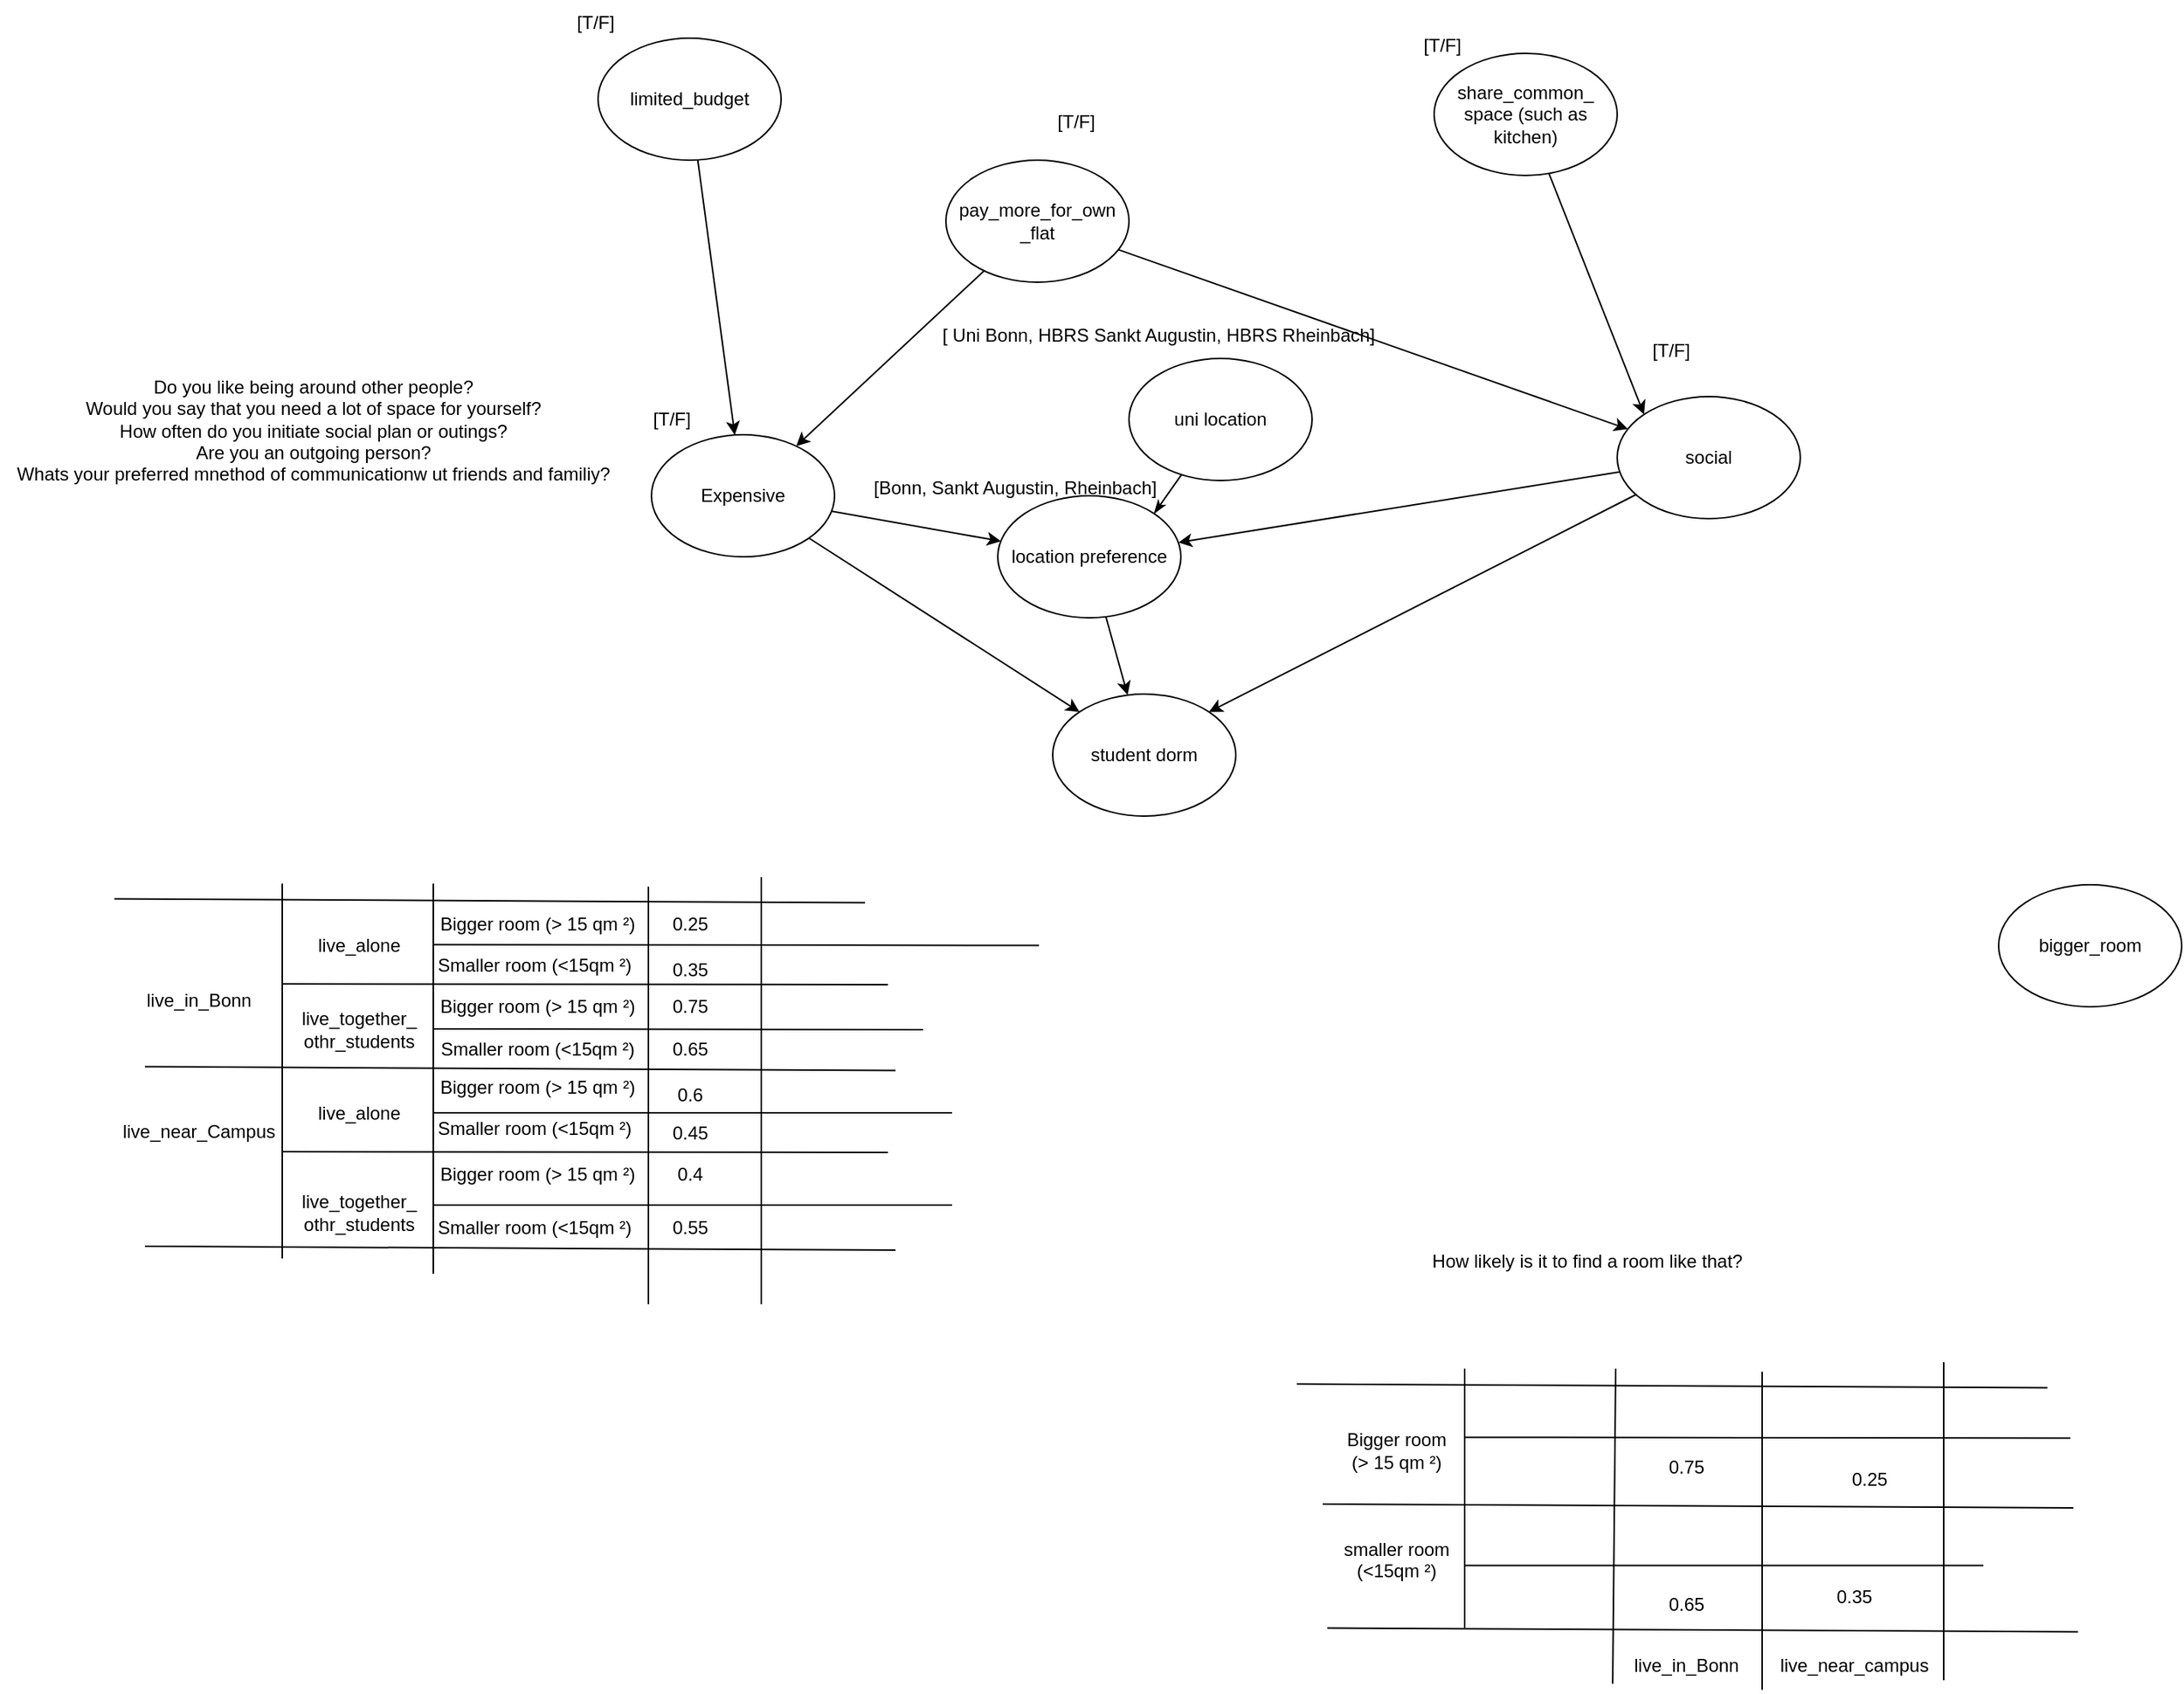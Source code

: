 <mxfile>
    <diagram id="ebjFQ3Yt5vL26mvpQOZ1" name="Seite-1">
        <mxGraphModel dx="1992" dy="1860" grid="1" gridSize="10" guides="1" tooltips="1" connect="1" arrows="1" fold="1" page="1" pageScale="1" pageWidth="827" pageHeight="1169" math="0" shadow="0">
            <root>
                <mxCell id="0"/>
                <mxCell id="1" parent="0"/>
                <mxCell id="33" style="edgeStyle=none;html=1;endArrow=none;endFill=0;startArrow=classicThin;startFill=1;exitX=1;exitY=0;exitDx=0;exitDy=0;" parent="1" source="9" target="32" edge="1">
                    <mxGeometry relative="1" as="geometry">
                        <mxPoint x="140" y="-114" as="sourcePoint"/>
                    </mxGeometry>
                </mxCell>
                <mxCell id="fqF_AGwBsZ2UhqrbTYR0-15" value="student dorm" style="ellipse;whiteSpace=wrap;html=1;" parent="1" vertex="1">
                    <mxGeometry x="60" y="-10" width="120" height="80" as="geometry"/>
                </mxCell>
                <mxCell id="131" style="edgeStyle=none;html=1;startArrow=none;startFill=0;endArrow=classic;endFill=1;" edge="1" parent="1" source="9" target="fqF_AGwBsZ2UhqrbTYR0-15">
                    <mxGeometry relative="1" as="geometry"/>
                </mxCell>
                <mxCell id="9" value="location preference" style="ellipse;whiteSpace=wrap;html=1;" parent="1" vertex="1">
                    <mxGeometry x="24" y="-140" width="120" height="80" as="geometry"/>
                </mxCell>
                <mxCell id="11" value="Bigger room &lt;br&gt;(&amp;gt; 15 qm ²)&lt;br&gt;&lt;br&gt;&lt;br&gt;&lt;br&gt;smaller room &lt;br&gt;(&amp;lt;15qm ²)" style="text;html=1;align=center;verticalAlign=middle;resizable=0;points=[];autosize=1;strokeColor=none;fillColor=none;" parent="1" vertex="1">
                    <mxGeometry x="240" y="467.24" width="90" height="110" as="geometry"/>
                </mxCell>
                <mxCell id="16" value="" style="endArrow=none;html=1;" parent="1" edge="1">
                    <mxGeometry width="50" height="50" relative="1" as="geometry">
                        <mxPoint x="330" y="602.24" as="sourcePoint"/>
                        <mxPoint x="330" y="432.24" as="targetPoint"/>
                    </mxGeometry>
                </mxCell>
                <mxCell id="17" value="" style="endArrow=none;html=1;exitX=-0.033;exitY=0.883;exitDx=0;exitDy=0;exitPerimeter=0;" parent="1" source="23" edge="1">
                    <mxGeometry width="50" height="50" relative="1" as="geometry">
                        <mxPoint x="429" y="602.24" as="sourcePoint"/>
                        <mxPoint x="429" y="432.24" as="targetPoint"/>
                    </mxGeometry>
                </mxCell>
                <mxCell id="18" value="" style="endArrow=none;html=1;entryX=1.022;entryY=-0.005;entryDx=0;entryDy=0;entryPerimeter=0;" parent="1" edge="1">
                    <mxGeometry width="50" height="50" relative="1" as="geometry">
                        <mxPoint x="727.02" y="477.74" as="sourcePoint"/>
                        <mxPoint x="330" y="477.24" as="targetPoint"/>
                    </mxGeometry>
                </mxCell>
                <mxCell id="19" value="" style="endArrow=none;html=1;entryX=-0.022;entryY=-0.025;entryDx=0;entryDy=0;entryPerimeter=0;" parent="1" edge="1">
                    <mxGeometry width="50" height="50" relative="1" as="geometry">
                        <mxPoint x="728.98" y="523.49" as="sourcePoint"/>
                        <mxPoint x="237" y="520.99" as="targetPoint"/>
                    </mxGeometry>
                </mxCell>
                <mxCell id="20" value="" style="endArrow=none;html=1;entryX=-0.022;entryY=-0.025;entryDx=0;entryDy=0;entryPerimeter=0;" parent="1" edge="1">
                    <mxGeometry width="50" height="50" relative="1" as="geometry">
                        <mxPoint x="731.98" y="604.74" as="sourcePoint"/>
                        <mxPoint x="240" y="602.24" as="targetPoint"/>
                    </mxGeometry>
                </mxCell>
                <mxCell id="21" value="" style="endArrow=none;html=1;" parent="1" edge="1">
                    <mxGeometry width="50" height="50" relative="1" as="geometry">
                        <mxPoint x="670" y="561.24" as="sourcePoint"/>
                        <mxPoint x="330" y="561.24" as="targetPoint"/>
                    </mxGeometry>
                </mxCell>
                <mxCell id="22" value="" style="endArrow=none;html=1;entryX=-0.022;entryY=-0.025;entryDx=0;entryDy=0;entryPerimeter=0;" parent="1" edge="1">
                    <mxGeometry width="50" height="50" relative="1" as="geometry">
                        <mxPoint x="711.98" y="444.74" as="sourcePoint"/>
                        <mxPoint x="220" y="442.24" as="targetPoint"/>
                    </mxGeometry>
                </mxCell>
                <mxCell id="23" value="live_in_Bonn" style="text;html=1;align=center;verticalAlign=middle;resizable=0;points=[];autosize=1;strokeColor=none;fillColor=none;" parent="1" vertex="1">
                    <mxGeometry x="430" y="612.24" width="90" height="30" as="geometry"/>
                </mxCell>
                <mxCell id="24" value="live_near_campus" style="text;html=1;align=center;verticalAlign=middle;resizable=0;points=[];autosize=1;strokeColor=none;fillColor=none;" parent="1" vertex="1">
                    <mxGeometry x="525" y="612.24" width="120" height="30" as="geometry"/>
                </mxCell>
                <mxCell id="25" value="" style="endArrow=none;html=1;exitX=0;exitY=1.017;exitDx=0;exitDy=0;exitPerimeter=0;" parent="1" source="24" edge="1">
                    <mxGeometry width="50" height="50" relative="1" as="geometry">
                        <mxPoint x="525" y="604.24" as="sourcePoint"/>
                        <mxPoint x="525" y="434.24" as="targetPoint"/>
                    </mxGeometry>
                </mxCell>
                <mxCell id="26" value="" style="endArrow=none;html=1;exitX=0;exitY=1.017;exitDx=0;exitDy=0;exitPerimeter=0;" parent="1" edge="1">
                    <mxGeometry width="50" height="50" relative="1" as="geometry">
                        <mxPoint x="644" y="636.49" as="sourcePoint"/>
                        <mxPoint x="644" y="427.98" as="targetPoint"/>
                    </mxGeometry>
                </mxCell>
                <mxCell id="31" value="0.65" style="text;html=1;align=center;verticalAlign=middle;resizable=0;points=[];autosize=1;strokeColor=none;fillColor=none;" parent="1" vertex="1">
                    <mxGeometry x="450" y="572.24" width="50" height="30" as="geometry"/>
                </mxCell>
                <mxCell id="32" value="uni location" style="ellipse;whiteSpace=wrap;html=1;" parent="1" vertex="1">
                    <mxGeometry x="110" y="-230" width="120" height="80" as="geometry"/>
                </mxCell>
                <mxCell id="36" value="0.35" style="text;html=1;align=center;verticalAlign=middle;resizable=0;points=[];autosize=1;strokeColor=none;fillColor=none;" parent="1" vertex="1">
                    <mxGeometry x="560" y="567.24" width="50" height="30" as="geometry"/>
                </mxCell>
                <mxCell id="38" value="0.75" style="text;html=1;align=center;verticalAlign=middle;resizable=0;points=[];autosize=1;strokeColor=none;fillColor=none;" parent="1" vertex="1">
                    <mxGeometry x="450" y="482.24" width="50" height="30" as="geometry"/>
                </mxCell>
                <mxCell id="43" value="How likely is it to find a room like that?" style="text;html=1;align=center;verticalAlign=middle;resizable=0;points=[];autosize=1;strokeColor=none;fillColor=none;" parent="1" vertex="1">
                    <mxGeometry x="295" y="347.24" width="230" height="30" as="geometry"/>
                </mxCell>
                <mxCell id="68" value="live_in_Bonn&lt;br&gt;&lt;br&gt;&lt;br&gt;&lt;br&gt;&lt;br&gt;&lt;br&gt;live_near_Campus" style="text;html=1;align=center;verticalAlign=middle;resizable=0;points=[];autosize=1;strokeColor=none;fillColor=none;" parent="1" vertex="1">
                    <mxGeometry x="-560" y="179.26" width="120" height="110" as="geometry"/>
                </mxCell>
                <mxCell id="69" value="live_alone" style="text;html=1;align=center;verticalAlign=middle;resizable=0;points=[];autosize=1;strokeColor=none;fillColor=none;" parent="1" vertex="1">
                    <mxGeometry x="-435" y="140" width="80" height="30" as="geometry"/>
                </mxCell>
                <mxCell id="70" value="live_alone" style="text;html=1;align=center;verticalAlign=middle;resizable=0;points=[];autosize=1;strokeColor=none;fillColor=none;" parent="1" vertex="1">
                    <mxGeometry x="-435" y="250" width="80" height="30" as="geometry"/>
                </mxCell>
                <mxCell id="71" value="live_together_&lt;br&gt;othr_students" style="text;html=1;align=center;verticalAlign=middle;resizable=0;points=[];autosize=1;strokeColor=none;fillColor=none;" parent="1" vertex="1">
                    <mxGeometry x="-445" y="190" width="100" height="40" as="geometry"/>
                </mxCell>
                <mxCell id="72" value="live_together_&lt;br&gt;othr_students" style="text;html=1;align=center;verticalAlign=middle;resizable=0;points=[];autosize=1;strokeColor=none;fillColor=none;" parent="1" vertex="1">
                    <mxGeometry x="-445" y="310" width="100" height="40" as="geometry"/>
                </mxCell>
                <mxCell id="73" value="" style="endArrow=none;html=1;" parent="1" edge="1">
                    <mxGeometry width="50" height="50" relative="1" as="geometry">
                        <mxPoint x="-445" y="360" as="sourcePoint"/>
                        <mxPoint x="-445" y="114.26" as="targetPoint"/>
                    </mxGeometry>
                </mxCell>
                <mxCell id="74" value="" style="endArrow=none;html=1;" parent="1" edge="1">
                    <mxGeometry width="50" height="50" relative="1" as="geometry">
                        <mxPoint x="-346" y="370" as="sourcePoint"/>
                        <mxPoint x="-346" y="114.26" as="targetPoint"/>
                    </mxGeometry>
                </mxCell>
                <mxCell id="75" value="" style="endArrow=none;html=1;entryX=1.022;entryY=-0.005;entryDx=0;entryDy=0;entryPerimeter=0;" parent="1" edge="1">
                    <mxGeometry width="50" height="50" relative="1" as="geometry">
                        <mxPoint x="-47.98" y="180.5" as="sourcePoint"/>
                        <mxPoint x="-445" y="180" as="targetPoint"/>
                    </mxGeometry>
                </mxCell>
                <mxCell id="76" value="" style="endArrow=none;html=1;entryX=-0.022;entryY=-0.025;entryDx=0;entryDy=0;entryPerimeter=0;" parent="1" edge="1">
                    <mxGeometry width="50" height="50" relative="1" as="geometry">
                        <mxPoint x="-43.02" y="236.76" as="sourcePoint"/>
                        <mxPoint x="-535" y="234.26" as="targetPoint"/>
                    </mxGeometry>
                </mxCell>
                <mxCell id="77" value="" style="endArrow=none;html=1;entryX=-0.022;entryY=-0.025;entryDx=0;entryDy=0;entryPerimeter=0;" parent="1" edge="1">
                    <mxGeometry width="50" height="50" relative="1" as="geometry">
                        <mxPoint x="-43.02" y="354.5" as="sourcePoint"/>
                        <mxPoint x="-535" y="352" as="targetPoint"/>
                    </mxGeometry>
                </mxCell>
                <mxCell id="78" value="" style="endArrow=none;html=1;startArrow=none;" parent="1" edge="1">
                    <mxGeometry width="50" height="50" relative="1" as="geometry">
                        <mxPoint x="-25" y="210" as="sourcePoint"/>
                        <mxPoint x="-346" y="209.5" as="targetPoint"/>
                    </mxGeometry>
                </mxCell>
                <mxCell id="79" value="" style="endArrow=none;html=1;entryX=-0.022;entryY=-0.025;entryDx=0;entryDy=0;entryPerimeter=0;" parent="1" edge="1">
                    <mxGeometry width="50" height="50" relative="1" as="geometry">
                        <mxPoint x="-63.02" y="126.76" as="sourcePoint"/>
                        <mxPoint x="-555" y="124.26" as="targetPoint"/>
                    </mxGeometry>
                </mxCell>
                <mxCell id="82" value="" style="endArrow=none;html=1;" parent="1" edge="1">
                    <mxGeometry width="50" height="50" relative="1" as="geometry">
                        <mxPoint x="-205" y="390" as="sourcePoint"/>
                        <mxPoint x="-205" y="116.26" as="targetPoint"/>
                    </mxGeometry>
                </mxCell>
                <mxCell id="83" value="" style="endArrow=none;html=1;" parent="1" edge="1">
                    <mxGeometry width="50" height="50" relative="1" as="geometry">
                        <mxPoint x="-131" y="390" as="sourcePoint"/>
                        <mxPoint x="-131" y="110.0" as="targetPoint"/>
                    </mxGeometry>
                </mxCell>
                <mxCell id="92" value="" style="endArrow=none;html=1;entryX=1.022;entryY=-0.005;entryDx=0;entryDy=0;entryPerimeter=0;" parent="1" edge="1">
                    <mxGeometry width="50" height="50" relative="1" as="geometry">
                        <mxPoint x="51.02" y="154.76" as="sourcePoint"/>
                        <mxPoint x="-346" y="154.26" as="targetPoint"/>
                    </mxGeometry>
                </mxCell>
                <mxCell id="93" value="" style="endArrow=none;html=1;entryX=1.022;entryY=-0.005;entryDx=0;entryDy=0;entryPerimeter=0;" parent="1" edge="1">
                    <mxGeometry width="50" height="50" relative="1" as="geometry">
                        <mxPoint x="-47.98" y="290.5" as="sourcePoint"/>
                        <mxPoint x="-445" y="290" as="targetPoint"/>
                    </mxGeometry>
                </mxCell>
                <mxCell id="97" value="Bigger room (&amp;gt; 15 qm ²)" style="text;html=1;align=center;verticalAlign=middle;resizable=0;points=[];autosize=1;strokeColor=none;fillColor=none;" parent="1" vertex="1">
                    <mxGeometry x="-353" y="180" width="150" height="30" as="geometry"/>
                </mxCell>
                <mxCell id="96" value="Bigger room (&amp;gt; 15 qm ²)" style="text;html=1;align=center;verticalAlign=middle;resizable=0;points=[];autosize=1;strokeColor=none;fillColor=none;" parent="1" vertex="1">
                    <mxGeometry x="-353" y="126.26" width="150" height="30" as="geometry"/>
                </mxCell>
                <mxCell id="98" value="Bigger room (&amp;gt; 15 qm ²)" style="text;html=1;align=center;verticalAlign=middle;resizable=0;points=[];autosize=1;strokeColor=none;fillColor=none;" parent="1" vertex="1">
                    <mxGeometry x="-353" y="233" width="150" height="30" as="geometry"/>
                </mxCell>
                <mxCell id="99" value="Bigger room (&amp;gt; 15 qm ²)" style="text;html=1;align=center;verticalAlign=middle;resizable=0;points=[];autosize=1;strokeColor=none;fillColor=none;" parent="1" vertex="1">
                    <mxGeometry x="-353" y="290" width="150" height="30" as="geometry"/>
                </mxCell>
                <mxCell id="100" value="" style="endArrow=none;html=1;" parent="1" edge="1">
                    <mxGeometry width="50" height="50" relative="1" as="geometry">
                        <mxPoint x="-6" y="264.5" as="sourcePoint"/>
                        <mxPoint x="-346" y="264.5" as="targetPoint"/>
                    </mxGeometry>
                </mxCell>
                <mxCell id="101" value="" style="endArrow=none;html=1;" parent="1" edge="1">
                    <mxGeometry width="50" height="50" relative="1" as="geometry">
                        <mxPoint x="-6" y="325" as="sourcePoint"/>
                        <mxPoint x="-346" y="325" as="targetPoint"/>
                    </mxGeometry>
                </mxCell>
                <mxCell id="102" value="Smaller room (&amp;lt;15qm ²)" style="text;html=1;align=center;verticalAlign=middle;resizable=0;points=[];autosize=1;strokeColor=none;fillColor=none;" parent="1" vertex="1">
                    <mxGeometry x="-355" y="153.26" width="150" height="30" as="geometry"/>
                </mxCell>
                <mxCell id="103" value="Smaller room (&amp;lt;15qm ²)" style="text;html=1;align=center;verticalAlign=middle;resizable=0;points=[];autosize=1;strokeColor=none;fillColor=none;" parent="1" vertex="1">
                    <mxGeometry x="-353" y="208" width="150" height="30" as="geometry"/>
                </mxCell>
                <mxCell id="105" value="Smaller room (&amp;lt;15qm ²)" style="text;html=1;align=center;verticalAlign=middle;resizable=0;points=[];autosize=1;strokeColor=none;fillColor=none;" parent="1" vertex="1">
                    <mxGeometry x="-355" y="260" width="150" height="30" as="geometry"/>
                </mxCell>
                <mxCell id="106" value="Smaller room (&amp;lt;15qm ²)" style="text;html=1;align=center;verticalAlign=middle;resizable=0;points=[];autosize=1;strokeColor=none;fillColor=none;" parent="1" vertex="1">
                    <mxGeometry x="-355" y="325" width="150" height="30" as="geometry"/>
                </mxCell>
                <mxCell id="108" value="0.25" style="text;html=1;align=center;verticalAlign=middle;resizable=0;points=[];autosize=1;strokeColor=none;fillColor=none;" parent="1" vertex="1">
                    <mxGeometry x="-203" y="126.26" width="50" height="30" as="geometry"/>
                </mxCell>
                <mxCell id="109" value="0.75" style="text;html=1;align=center;verticalAlign=middle;resizable=0;points=[];autosize=1;strokeColor=none;fillColor=none;" parent="1" vertex="1">
                    <mxGeometry x="-203" y="180" width="50" height="30" as="geometry"/>
                </mxCell>
                <mxCell id="110" value="0.35" style="text;html=1;align=center;verticalAlign=middle;resizable=0;points=[];autosize=1;strokeColor=none;fillColor=none;" parent="1" vertex="1">
                    <mxGeometry x="-203" y="156.26" width="50" height="30" as="geometry"/>
                </mxCell>
                <mxCell id="111" value="0.65" style="text;html=1;align=center;verticalAlign=middle;resizable=0;points=[];autosize=1;strokeColor=none;fillColor=none;" parent="1" vertex="1">
                    <mxGeometry x="-203" y="208" width="50" height="30" as="geometry"/>
                </mxCell>
                <mxCell id="112" value="0.6" style="text;html=1;align=center;verticalAlign=middle;resizable=0;points=[];autosize=1;strokeColor=none;fillColor=none;" parent="1" vertex="1">
                    <mxGeometry x="-198" y="238" width="40" height="30" as="geometry"/>
                </mxCell>
                <mxCell id="113" value="0.45" style="text;html=1;align=center;verticalAlign=middle;resizable=0;points=[];autosize=1;strokeColor=none;fillColor=none;" parent="1" vertex="1">
                    <mxGeometry x="-203" y="263" width="50" height="30" as="geometry"/>
                </mxCell>
                <mxCell id="114" value="0.4" style="text;html=1;align=center;verticalAlign=middle;resizable=0;points=[];autosize=1;strokeColor=none;fillColor=none;" parent="1" vertex="1">
                    <mxGeometry x="-198" y="290" width="40" height="30" as="geometry"/>
                </mxCell>
                <mxCell id="115" value="0.55" style="text;html=1;align=center;verticalAlign=middle;resizable=0;points=[];autosize=1;strokeColor=none;fillColor=none;" parent="1" vertex="1">
                    <mxGeometry x="-203" y="325" width="50" height="30" as="geometry"/>
                </mxCell>
                <mxCell id="117" style="edgeStyle=none;html=1;" edge="1" parent="1" source="116" target="9">
                    <mxGeometry relative="1" as="geometry"/>
                </mxCell>
                <mxCell id="132" style="edgeStyle=none;html=1;entryX=0;entryY=0;entryDx=0;entryDy=0;startArrow=none;startFill=0;endArrow=classic;endFill=1;" edge="1" parent="1" source="116" target="fqF_AGwBsZ2UhqrbTYR0-15">
                    <mxGeometry relative="1" as="geometry"/>
                </mxCell>
                <mxCell id="116" value="Expensive" style="ellipse;whiteSpace=wrap;html=1;" vertex="1" parent="1">
                    <mxGeometry x="-203" y="-180" width="120" height="80" as="geometry"/>
                </mxCell>
                <mxCell id="118" value="&lt;br&gt;Do you like being around other people?&lt;br&gt;Would you say that you need a lot of space for yourself?&lt;br&gt;How often do you initiate social plan or outings?&lt;br&gt;Are you an outgoing person?&lt;br&gt;Whats your preferred mnethod of communicationw ut friends and familiy?&lt;br&gt;" style="text;html=1;align=center;verticalAlign=middle;resizable=0;points=[];autosize=1;strokeColor=none;fillColor=none;" vertex="1" parent="1">
                    <mxGeometry x="-630" y="-240" width="410" height="100" as="geometry"/>
                </mxCell>
                <mxCell id="119" value="0.25" style="text;html=1;align=center;verticalAlign=middle;resizable=0;points=[];autosize=1;strokeColor=none;fillColor=none;" vertex="1" parent="1">
                    <mxGeometry x="570" y="490" width="50" height="30" as="geometry"/>
                </mxCell>
                <mxCell id="127" value="bigger_room" style="ellipse;whiteSpace=wrap;html=1;" vertex="1" parent="1">
                    <mxGeometry x="680" y="115" width="120" height="80" as="geometry"/>
                </mxCell>
                <mxCell id="129" style="edgeStyle=none;html=1;startArrow=none;startFill=0;endArrow=classic;endFill=1;" edge="1" parent="1" source="128" target="9">
                    <mxGeometry relative="1" as="geometry"/>
                </mxCell>
                <mxCell id="130" style="edgeStyle=none;html=1;entryX=1;entryY=0;entryDx=0;entryDy=0;startArrow=none;startFill=0;endArrow=classic;endFill=1;" edge="1" parent="1" source="128" target="fqF_AGwBsZ2UhqrbTYR0-15">
                    <mxGeometry relative="1" as="geometry"/>
                </mxCell>
                <mxCell id="128" value="social" style="ellipse;whiteSpace=wrap;html=1;" vertex="1" parent="1">
                    <mxGeometry x="430" y="-205" width="120" height="80" as="geometry"/>
                </mxCell>
                <mxCell id="139" style="edgeStyle=none;html=1;startArrow=none;startFill=0;endArrow=classic;endFill=1;" edge="1" parent="1" source="133" target="116">
                    <mxGeometry relative="1" as="geometry"/>
                </mxCell>
                <mxCell id="133" value="limited_budget" style="ellipse;whiteSpace=wrap;html=1;" vertex="1" parent="1">
                    <mxGeometry x="-238" y="-440" width="120" height="80" as="geometry"/>
                </mxCell>
                <mxCell id="136" style="edgeStyle=none;html=1;startArrow=none;startFill=0;endArrow=classic;endFill=1;" edge="1" parent="1" source="134" target="116">
                    <mxGeometry relative="1" as="geometry"/>
                </mxCell>
                <mxCell id="138" style="edgeStyle=none;html=1;startArrow=none;startFill=0;endArrow=classic;endFill=1;" edge="1" parent="1" source="134" target="128">
                    <mxGeometry relative="1" as="geometry"/>
                </mxCell>
                <mxCell id="134" value="pay_more_for_own&lt;br&gt;_flat" style="ellipse;whiteSpace=wrap;html=1;" vertex="1" parent="1">
                    <mxGeometry x="-10" y="-360" width="120" height="80" as="geometry"/>
                </mxCell>
                <mxCell id="140" style="edgeStyle=none;html=1;entryX=0;entryY=0;entryDx=0;entryDy=0;startArrow=none;startFill=0;endArrow=classic;endFill=1;" edge="1" parent="1" source="135" target="128">
                    <mxGeometry relative="1" as="geometry"/>
                </mxCell>
                <mxCell id="135" value="share_common_&lt;br&gt;space (such as kitchen)" style="ellipse;whiteSpace=wrap;html=1;" vertex="1" parent="1">
                    <mxGeometry x="310" y="-430" width="120" height="80" as="geometry"/>
                </mxCell>
                <mxCell id="141" value="[T/F]" style="text;html=1;align=center;verticalAlign=middle;resizable=0;points=[];autosize=1;strokeColor=none;fillColor=none;" vertex="1" parent="1">
                    <mxGeometry x="-265" y="-465" width="50" height="30" as="geometry"/>
                </mxCell>
                <mxCell id="146" value="[T/F]" style="text;html=1;align=center;verticalAlign=middle;resizable=0;points=[];autosize=1;strokeColor=none;fillColor=none;" vertex="1" parent="1">
                    <mxGeometry x="290" y="-450" width="50" height="30" as="geometry"/>
                </mxCell>
                <mxCell id="147" value="[T/F]" style="text;html=1;align=center;verticalAlign=middle;resizable=0;points=[];autosize=1;strokeColor=none;fillColor=none;" vertex="1" parent="1">
                    <mxGeometry x="440" y="-250" width="50" height="30" as="geometry"/>
                </mxCell>
                <mxCell id="148" value="[T/F]" style="text;html=1;align=center;verticalAlign=middle;resizable=0;points=[];autosize=1;strokeColor=none;fillColor=none;" vertex="1" parent="1">
                    <mxGeometry x="50" y="-400" width="50" height="30" as="geometry"/>
                </mxCell>
                <mxCell id="149" value="[T/F]" style="text;html=1;align=center;verticalAlign=middle;resizable=0;points=[];autosize=1;strokeColor=none;fillColor=none;" vertex="1" parent="1">
                    <mxGeometry x="-215" y="-205" width="50" height="30" as="geometry"/>
                </mxCell>
                <mxCell id="150" value="[ Uni Bonn, HBRS Sankt Augustin, HBRS Rheinbach]" style="text;html=1;align=center;verticalAlign=middle;resizable=0;points=[];autosize=1;strokeColor=none;fillColor=none;" vertex="1" parent="1">
                    <mxGeometry x="-26" y="-260" width="310" height="30" as="geometry"/>
                </mxCell>
                <mxCell id="151" value="[Bonn, Sankt Augustin, Rheinbach]" style="text;html=1;align=center;verticalAlign=middle;resizable=0;points=[];autosize=1;strokeColor=none;fillColor=none;" vertex="1" parent="1">
                    <mxGeometry x="-70" y="-160" width="210" height="30" as="geometry"/>
                </mxCell>
            </root>
        </mxGraphModel>
    </diagram>
</mxfile>